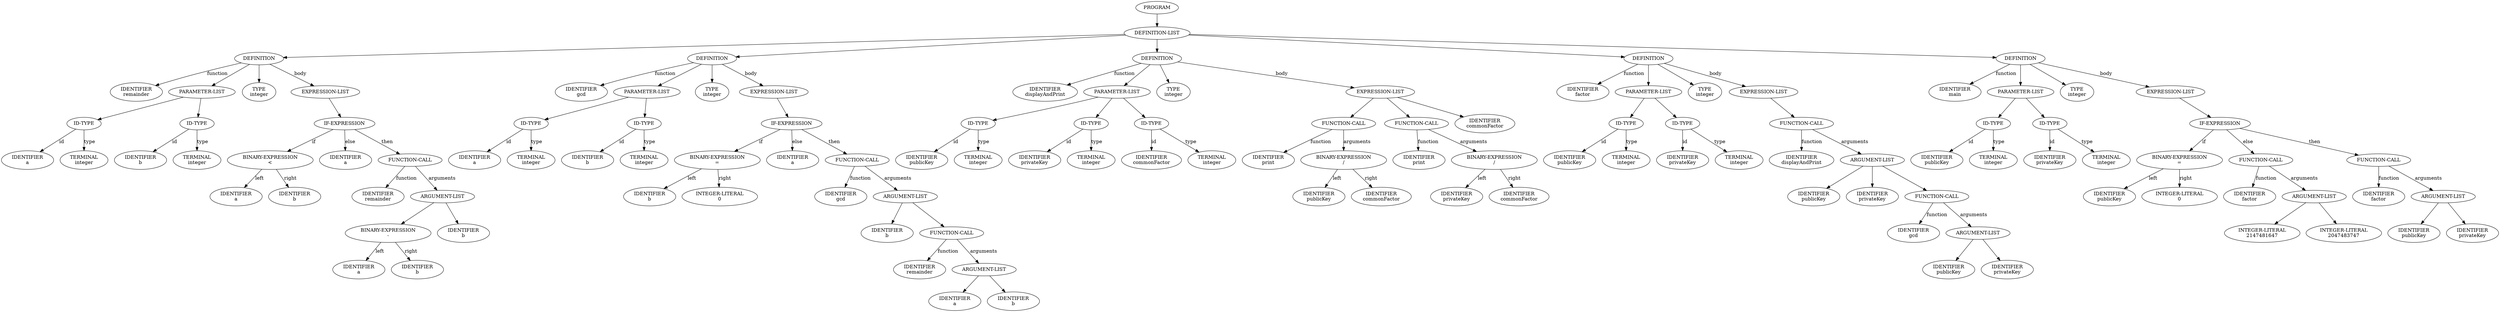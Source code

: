 digraph AST {
node0 [label="PROGRAM"]
node1 [label="DEFINITION-LIST"]
node2 [label="DEFINITION"]
node3 [label="IDENTIFIER\nremainder"]
node4 [label="PARAMETER-LIST"]
node5 [label="ID-TYPE"]
node6 [label="IDENTIFIER\na"]
node7 [label="TERMINAL\ninteger"]
node8 [label="ID-TYPE"]
node9 [label="IDENTIFIER\nb"]
node10 [label="TERMINAL\ninteger"]
node11 [label="TYPE\ninteger"]
node12 [label="EXPRESSION-LIST"]
node13 [label="IF-EXPRESSION"]
node14 [label="BINARY-EXPRESSION\n<"]
node15 [label="IDENTIFIER\na"]
node16 [label="IDENTIFIER\nb"]
node17 [label="IDENTIFIER\na"]
node18 [label="FUNCTION-CALL"]
node19 [label="IDENTIFIER\nremainder"]
node20 [label="ARGUMENT-LIST"]
node21 [label="BINARY-EXPRESSION\n-"]
node22 [label="IDENTIFIER\na"]
node23 [label="IDENTIFIER\nb"]
node24 [label="IDENTIFIER\nb"]
node25 [label="DEFINITION"]
node26 [label="IDENTIFIER\ngcd"]
node27 [label="PARAMETER-LIST"]
node28 [label="ID-TYPE"]
node29 [label="IDENTIFIER\na"]
node30 [label="TERMINAL\ninteger"]
node31 [label="ID-TYPE"]
node32 [label="IDENTIFIER\nb"]
node33 [label="TERMINAL\ninteger"]
node34 [label="TYPE\ninteger"]
node35 [label="EXPRESSION-LIST"]
node36 [label="IF-EXPRESSION"]
node37 [label="BINARY-EXPRESSION\n="]
node38 [label="IDENTIFIER\nb"]
node39 [label="INTEGER-LITERAL\n0"]
node40 [label="IDENTIFIER\na"]
node41 [label="FUNCTION-CALL"]
node42 [label="IDENTIFIER\ngcd"]
node43 [label="ARGUMENT-LIST"]
node44 [label="IDENTIFIER\nb"]
node45 [label="FUNCTION-CALL"]
node46 [label="IDENTIFIER\nremainder"]
node47 [label="ARGUMENT-LIST"]
node48 [label="IDENTIFIER\na"]
node49 [label="IDENTIFIER\nb"]
node50 [label="DEFINITION"]
node51 [label="IDENTIFIER\ndisplayAndPrint"]
node52 [label="PARAMETER-LIST"]
node53 [label="ID-TYPE"]
node54 [label="IDENTIFIER\npublicKey"]
node55 [label="TERMINAL\ninteger"]
node56 [label="ID-TYPE"]
node57 [label="IDENTIFIER\nprivateKey"]
node58 [label="TERMINAL\ninteger"]
node59 [label="ID-TYPE"]
node60 [label="IDENTIFIER\ncommonFactor"]
node61 [label="TERMINAL\ninteger"]
node62 [label="TYPE\ninteger"]
node63 [label="EXPRESSION-LIST"]
node64 [label="FUNCTION-CALL"]
node65 [label="IDENTIFIER\nprint"]
node66 [label="BINARY-EXPRESSION\n/"]
node67 [label="IDENTIFIER\npublicKey"]
node68 [label="IDENTIFIER\ncommonFactor"]
node69 [label="FUNCTION-CALL"]
node70 [label="IDENTIFIER\nprint"]
node71 [label="BINARY-EXPRESSION\n/"]
node72 [label="IDENTIFIER\nprivateKey"]
node73 [label="IDENTIFIER\ncommonFactor"]
node74 [label="IDENTIFIER\ncommonFactor"]
node75 [label="DEFINITION"]
node76 [label="IDENTIFIER\nfactor"]
node77 [label="PARAMETER-LIST"]
node78 [label="ID-TYPE"]
node79 [label="IDENTIFIER\npublicKey"]
node80 [label="TERMINAL\ninteger"]
node81 [label="ID-TYPE"]
node82 [label="IDENTIFIER\nprivateKey"]
node83 [label="TERMINAL\ninteger"]
node84 [label="TYPE\ninteger"]
node85 [label="EXPRESSION-LIST"]
node86 [label="FUNCTION-CALL"]
node87 [label="IDENTIFIER\ndisplayAndPrint"]
node88 [label="ARGUMENT-LIST"]
node89 [label="IDENTIFIER\npublicKey"]
node90 [label="IDENTIFIER\nprivateKey"]
node91 [label="FUNCTION-CALL"]
node92 [label="IDENTIFIER\ngcd"]
node93 [label="ARGUMENT-LIST"]
node94 [label="IDENTIFIER\npublicKey"]
node95 [label="IDENTIFIER\nprivateKey"]
node96 [label="DEFINITION"]
node97 [label="IDENTIFIER\nmain"]
node98 [label="PARAMETER-LIST"]
node99 [label="ID-TYPE"]
node100 [label="IDENTIFIER\npublicKey"]
node101 [label="TERMINAL\ninteger"]
node102 [label="ID-TYPE"]
node103 [label="IDENTIFIER\nprivateKey"]
node104 [label="TERMINAL\ninteger"]
node105 [label="TYPE\ninteger"]
node106 [label="EXPRESSION-LIST"]
node107 [label="IF-EXPRESSION"]
node108 [label="BINARY-EXPRESSION\n="]
node109 [label="IDENTIFIER\npublicKey"]
node110 [label="INTEGER-LITERAL\n0"]
node111 [label="FUNCTION-CALL"]
node112 [label="IDENTIFIER\nfactor"]
node113 [label="ARGUMENT-LIST"]
node114 [label="INTEGER-LITERAL\n2147481647"]
node115 [label="INTEGER-LITERAL\n2047483747"]
node116 [label="FUNCTION-CALL"]
node117 [label="IDENTIFIER\nfactor"]
node118 [label="ARGUMENT-LIST"]
node119 [label="IDENTIFIER\npublicKey"]
node120 [label="IDENTIFIER\nprivateKey"]
node2 -> node3 [label="function"]
node5 -> node6 [label="id"]
node5 -> node7 [label="type"]
node4 -> node5
node8 -> node9 [label="id"]
node8 -> node10 [label="type"]
node4 -> node8
node2 -> node4
node2 -> node11
node14 -> node15 [label="left"]
node14 -> node16 [label="right"]
node13 -> node14 [label="if"]
node13 -> node17 [label="else"]
node18 -> node19 [label="function"]
node21 -> node22 [label="left"]
node21 -> node23 [label="right"]
node20 -> node21
node20 -> node24
node18 -> node20 [label="arguments"]
node13 -> node18 [label="then"]
node12 -> node13
node2 -> node12 [label="body"]
node1 -> node2
node25 -> node26 [label="function"]
node28 -> node29 [label="id"]
node28 -> node30 [label="type"]
node27 -> node28
node31 -> node32 [label="id"]
node31 -> node33 [label="type"]
node27 -> node31
node25 -> node27
node25 -> node34
node37 -> node38 [label="left"]
node37 -> node39 [label="right"]
node36 -> node37 [label="if"]
node36 -> node40 [label="else"]
node41 -> node42 [label="function"]
node43 -> node44
node45 -> node46 [label="function"]
node47 -> node48
node47 -> node49
node45 -> node47 [label="arguments"]
node43 -> node45
node41 -> node43 [label="arguments"]
node36 -> node41 [label="then"]
node35 -> node36
node25 -> node35 [label="body"]
node1 -> node25
node50 -> node51 [label="function"]
node53 -> node54 [label="id"]
node53 -> node55 [label="type"]
node52 -> node53
node56 -> node57 [label="id"]
node56 -> node58 [label="type"]
node52 -> node56
node59 -> node60 [label="id"]
node59 -> node61 [label="type"]
node52 -> node59
node50 -> node52
node50 -> node62
node64 -> node65 [label="function"]
node66 -> node67 [label="left"]
node66 -> node68 [label="right"]
node64 -> node66 [label="arguments"]
node63 -> node64
node69 -> node70 [label="function"]
node71 -> node72 [label="left"]
node71 -> node73 [label="right"]
node69 -> node71 [label="arguments"]
node63 -> node69
node63 -> node74
node50 -> node63 [label="body"]
node1 -> node50
node75 -> node76 [label="function"]
node78 -> node79 [label="id"]
node78 -> node80 [label="type"]
node77 -> node78
node81 -> node82 [label="id"]
node81 -> node83 [label="type"]
node77 -> node81
node75 -> node77
node75 -> node84
node86 -> node87 [label="function"]
node88 -> node89
node88 -> node90
node91 -> node92 [label="function"]
node93 -> node94
node93 -> node95
node91 -> node93 [label="arguments"]
node88 -> node91
node86 -> node88 [label="arguments"]
node85 -> node86
node75 -> node85 [label="body"]
node1 -> node75
node96 -> node97 [label="function"]
node99 -> node100 [label="id"]
node99 -> node101 [label="type"]
node98 -> node99
node102 -> node103 [label="id"]
node102 -> node104 [label="type"]
node98 -> node102
node96 -> node98
node96 -> node105
node108 -> node109 [label="left"]
node108 -> node110 [label="right"]
node107 -> node108 [label="if"]
node111 -> node112 [label="function"]
node113 -> node114
node113 -> node115
node111 -> node113 [label="arguments"]
node107 -> node111 [label="else"]
node116 -> node117 [label="function"]
node118 -> node119
node118 -> node120
node116 -> node118 [label="arguments"]
node107 -> node116 [label="then"]
node106 -> node107
node96 -> node106 [label="body"]
node1 -> node96
node0 -> node1
}